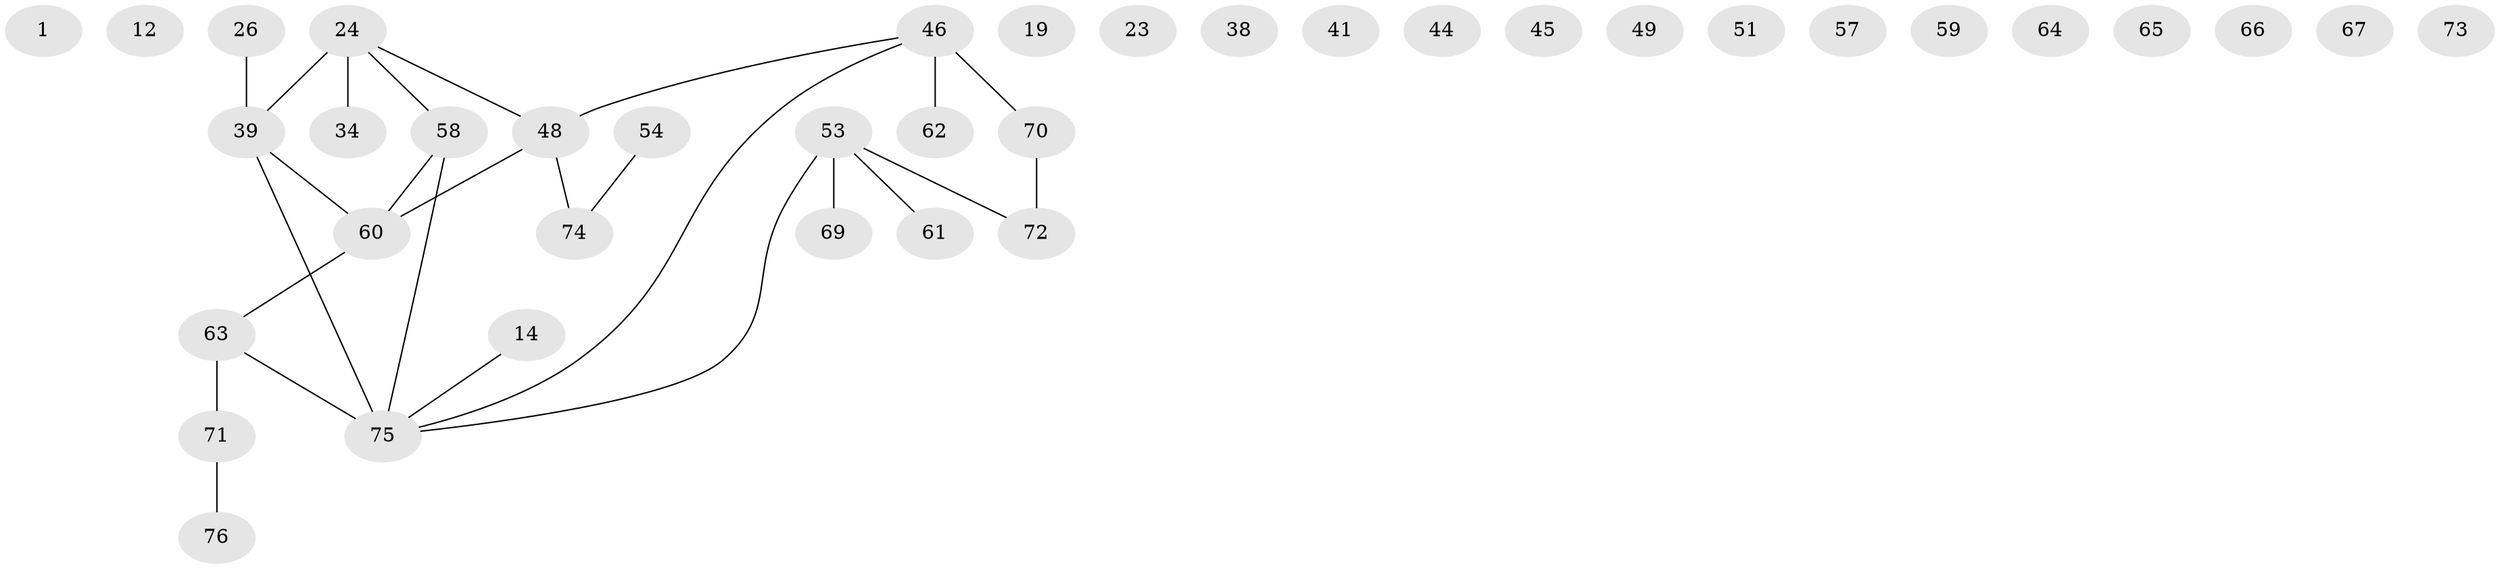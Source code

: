 // original degree distribution, {0: 0.18421052631578946, 4: 0.07894736842105263, 2: 0.23684210526315788, 1: 0.2631578947368421, 3: 0.19736842105263158, 5: 0.039473684210526314}
// Generated by graph-tools (version 1.1) at 2025/39/03/09/25 04:39:50]
// undirected, 38 vertices, 26 edges
graph export_dot {
graph [start="1"]
  node [color=gray90,style=filled];
  1;
  12;
  14;
  19;
  23;
  24 [super="+20"];
  26;
  34 [super="+33"];
  38;
  39 [super="+37"];
  41;
  44;
  45 [super="+35+43"];
  46 [super="+9+29"];
  48 [super="+13+40+47"];
  49;
  51;
  53 [super="+21"];
  54;
  57;
  58 [super="+55"];
  59;
  60 [super="+25"];
  61 [super="+11"];
  62;
  63 [super="+56"];
  64;
  65 [super="+31"];
  66 [super="+17"];
  67;
  69 [super="+28"];
  70;
  71 [super="+68"];
  72 [super="+42"];
  73;
  74;
  75 [super="+50"];
  76;
  14 -- 75;
  24 -- 39 [weight=2];
  24 -- 58;
  24 -- 34;
  24 -- 48;
  26 -- 39;
  39 -- 75 [weight=2];
  39 -- 60 [weight=2];
  46 -- 75;
  46 -- 62 [weight=2];
  46 -- 70 [weight=2];
  46 -- 48;
  48 -- 74;
  48 -- 60;
  53 -- 61;
  53 -- 72;
  53 -- 75;
  53 -- 69;
  54 -- 74;
  58 -- 60;
  58 -- 75;
  60 -- 63;
  63 -- 75 [weight=2];
  63 -- 71;
  70 -- 72;
  71 -- 76;
}
